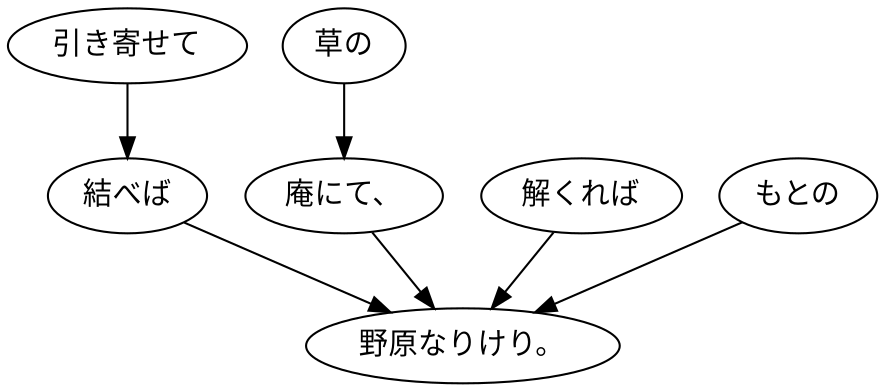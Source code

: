 digraph graph7623 {
	node0 [label="引き寄せて"];
	node1 [label="結べば"];
	node2 [label="草の"];
	node3 [label="庵にて、"];
	node4 [label="解くれば"];
	node5 [label="もとの"];
	node6 [label="野原なりけり。"];
	node0 -> node1;
	node1 -> node6;
	node2 -> node3;
	node3 -> node6;
	node4 -> node6;
	node5 -> node6;
}

